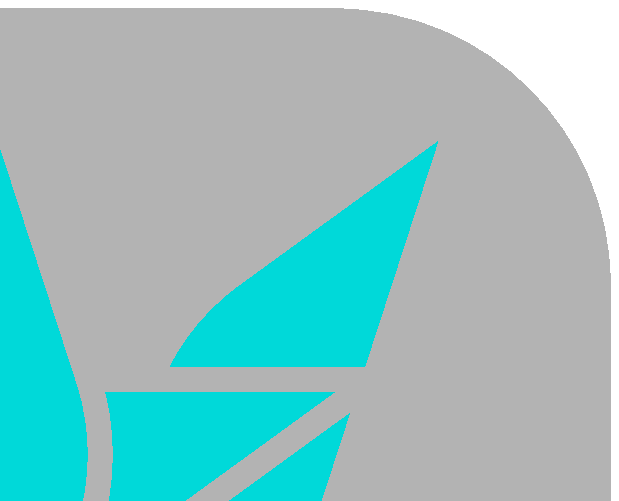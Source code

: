 % twoplustwo.mp
% L. Nobre G. 
% 2006

def screenpath( expr CentrePoi, Width, Height, CorneRay ) =
  begingroup
    pair sp[];
    sp0 = CentrePoi - 0.5*( Width*right + Height*up ) + CorneRay*down;
    sp1 = CentrePoi + 0.5*( Width*right - Height*up ) + CorneRay*down;
    sp2 = CentrePoi + 0.5*( Width*right - Height*up ) + CorneRay*right;
    sp3 = CentrePoi + 0.5*( Width*right + Height*up ) + CorneRay*right;
    sp4 = CentrePoi + 0.5*( Width*right + Height*up ) + CorneRay*up;
    sp5 = CentrePoi - 0.5*( Width*right - Height*up ) + CorneRay*up;
    sp6 = CentrePoi - 0.5*( Width*right - Height*up ) + CorneRay*left;
    sp7 = CentrePoi - 0.5*( Width*right + Height*up ) + CorneRay*left;
    ( sp0---sp1..sp2---sp3..sp4---sp5..sp6---sp7..cycle )
  endgroup
enddef;
    
beginfig(1);
  numeric u, i, j, k, l;
  pen stdpen;
  color bgcol, fgcol;
  bgcol = 0.7white;
  fgcol = 0.85*(blue+green);
  stdpen = pencircle scaled 9pt;
  u = 5cm;
  for i=1 upto 5:
    j := 90-72+i*72;
    k := i+5;
    l := k+5;
    z[i] = u*dir(j);
    z[k] = u*sind(18)*dir(j);
    z[l] = u*sind(18)*dir(j+36)/cosd(36);
  endfor;
  path inip, inis, init, iniq, scrbord;
  scrbord = screenpath( origin, 1.7u, 1.1u, 0.7u );
  inip = z5---z2--z12{unitvector(z8-z2)}..{unitvector(z5-z9)}z14--cycle;
%  inis = ( inip ) rotated 72;
%  init = ( ( ( inip ) shifted -z5 ) yscaled -1 ) shifted z4;
%  iniq = ( ( ( ( inip ) shifted -z2 ) yscaled -1 ) rotated 72 ) shifted z4;
%  draw inip withpen pencircle scaled 3pt;
%  draw inis;
%  draw init;
%  draw iniq;
  fill inip withcolor fgcol;
  draw inip withpen stdpen withcolor bgcol;
  picture unitpic;
  unitpic = currentpicture;
  currentpicture := nullpicture;
  fill scrbord withcolor bgcol;
  draw ( ( ( ( unitpic ) shifted -z2 ) yscaled -1 ) rotated 72 ) shifted z4;
  draw unitpic;
  draw ( ( ( unitpic ) shifted -z5 ) yscaled -1 ) shifted z4;
  draw ( unitpic ) rotated 72;
endfig;

end;

